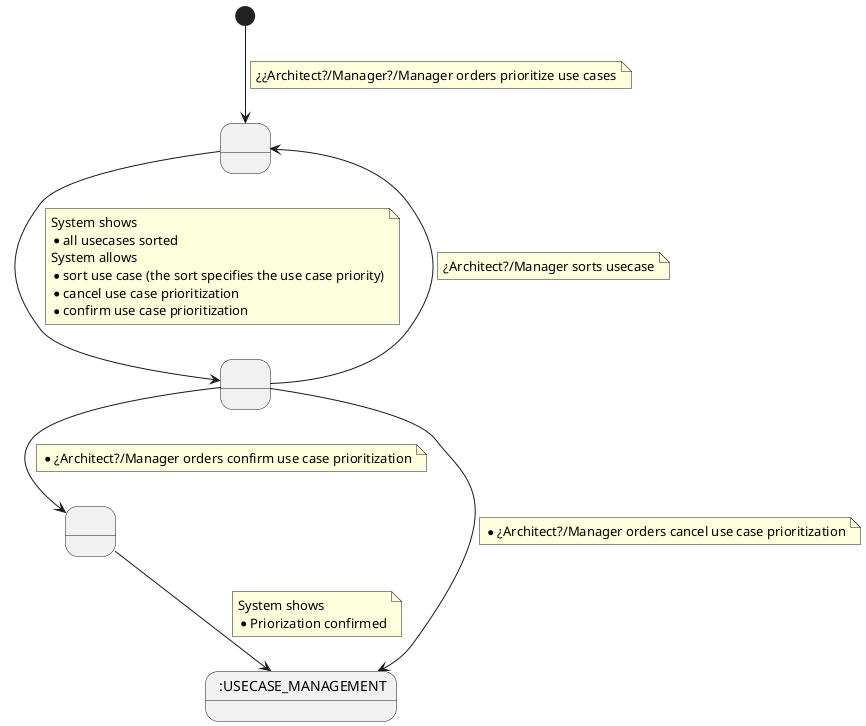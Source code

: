 @startuml

state 1 as " "
state 2 as " "
state 7 as " "
state 6 as " :USECASE_MANAGEMENT"

[*] --> 1
note on link
    ¿¿Architect?/Manager?/Manager orders prioritize use cases
end note
1 --> 2
note on link
System shows
*all usecases sorted
System allows
* sort use case (the sort specifies the use case priority)
* cancel use case prioritization
* confirm use case prioritization
end note
2 --> 6
note on link
* ¿Architect?/Manager orders cancel use case prioritization
end note
2 --> 1
note on link
¿Architect?/Manager sorts usecase
end note
2 --> 7
note on link
* ¿Architect?/Manager orders confirm use case prioritization
end note
7 --> 6
note on link
System shows
* Priorization confirmed
end note
@enduml
